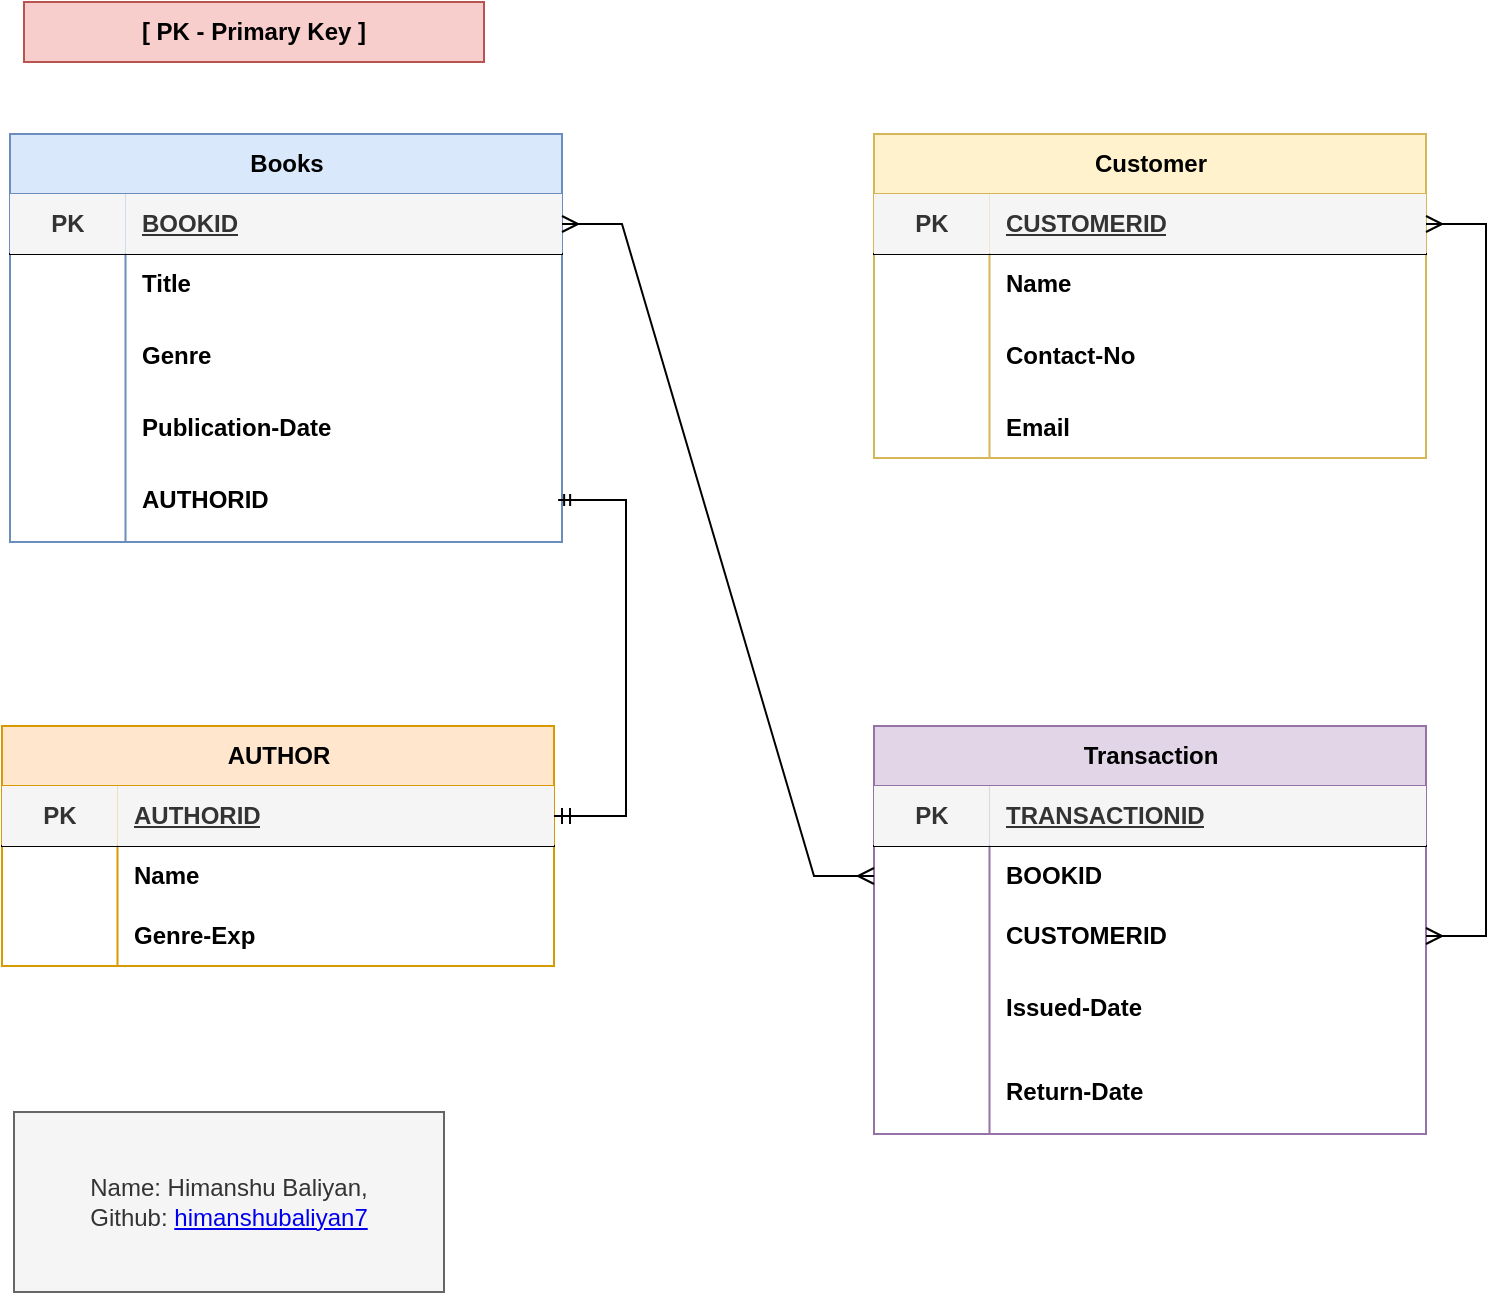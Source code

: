 <mxfile version="26.0.7">
  <diagram id="R2lEEEUBdFMjLlhIrx00" name="Page-1">
    <mxGraphModel dx="1434" dy="744" grid="0" gridSize="10" guides="0" tooltips="1" connect="1" arrows="1" fold="1" page="1" pageScale="1" pageWidth="850" pageHeight="1100" math="0" shadow="0" extFonts="Permanent Marker^https://fonts.googleapis.com/css?family=Permanent+Marker">
      <root>
        <mxCell id="0" />
        <mxCell id="1" parent="0" />
        <mxCell id="bwq9uwPWmGqGHJP2y-rf-1" value="Books" style="shape=table;startSize=30;container=1;collapsible=1;childLayout=tableLayout;fixedRows=1;rowLines=0;fontStyle=1;align=center;resizeLast=1;html=1;fillColor=#dae8fc;strokeColor=#6c8ebf;" parent="1" vertex="1">
          <mxGeometry x="35" y="99" width="276" height="204" as="geometry" />
        </mxCell>
        <mxCell id="bwq9uwPWmGqGHJP2y-rf-2" value="" style="shape=tableRow;horizontal=0;startSize=0;swimlaneHead=0;swimlaneBody=0;fillColor=none;collapsible=0;dropTarget=0;points=[[0,0.5],[1,0.5]];portConstraint=eastwest;top=0;left=0;right=0;bottom=1;" parent="bwq9uwPWmGqGHJP2y-rf-1" vertex="1">
          <mxGeometry y="30" width="276" height="30" as="geometry" />
        </mxCell>
        <mxCell id="bwq9uwPWmGqGHJP2y-rf-3" value="PK" style="shape=partialRectangle;connectable=0;fillColor=#f5f5f5;top=0;left=0;bottom=0;right=0;fontStyle=1;overflow=hidden;whiteSpace=wrap;html=1;fontColor=#333333;strokeColor=#666666;" parent="bwq9uwPWmGqGHJP2y-rf-2" vertex="1">
          <mxGeometry width="57.75" height="30" as="geometry">
            <mxRectangle width="57.75" height="30" as="alternateBounds" />
          </mxGeometry>
        </mxCell>
        <mxCell id="bwq9uwPWmGqGHJP2y-rf-4" value="BOOKID" style="shape=partialRectangle;connectable=0;fillColor=#f5f5f5;top=0;left=0;bottom=0;right=0;align=left;spacingLeft=6;fontStyle=5;overflow=hidden;whiteSpace=wrap;html=1;fontColor=#333333;strokeColor=#666666;" parent="bwq9uwPWmGqGHJP2y-rf-2" vertex="1">
          <mxGeometry x="57.75" width="218.25" height="30" as="geometry">
            <mxRectangle width="218.25" height="30" as="alternateBounds" />
          </mxGeometry>
        </mxCell>
        <mxCell id="bwq9uwPWmGqGHJP2y-rf-5" value="" style="shape=tableRow;horizontal=0;startSize=0;swimlaneHead=0;swimlaneBody=0;fillColor=none;collapsible=0;dropTarget=0;points=[[0,0.5],[1,0.5]];portConstraint=eastwest;top=0;left=0;right=0;bottom=0;" parent="bwq9uwPWmGqGHJP2y-rf-1" vertex="1">
          <mxGeometry y="60" width="276" height="30" as="geometry" />
        </mxCell>
        <mxCell id="bwq9uwPWmGqGHJP2y-rf-6" value="" style="shape=partialRectangle;connectable=0;fillColor=none;top=0;left=0;bottom=0;right=0;editable=1;overflow=hidden;whiteSpace=wrap;html=1;" parent="bwq9uwPWmGqGHJP2y-rf-5" vertex="1">
          <mxGeometry width="57.75" height="30" as="geometry">
            <mxRectangle width="57.75" height="30" as="alternateBounds" />
          </mxGeometry>
        </mxCell>
        <mxCell id="bwq9uwPWmGqGHJP2y-rf-7" value="&lt;b&gt;Title&lt;/b&gt;" style="shape=partialRectangle;connectable=0;fillColor=none;top=0;left=0;bottom=0;right=0;align=left;spacingLeft=6;overflow=hidden;whiteSpace=wrap;html=1;" parent="bwq9uwPWmGqGHJP2y-rf-5" vertex="1">
          <mxGeometry x="57.75" width="218.25" height="30" as="geometry">
            <mxRectangle width="218.25" height="30" as="alternateBounds" />
          </mxGeometry>
        </mxCell>
        <mxCell id="bwq9uwPWmGqGHJP2y-rf-11" value="" style="shape=tableRow;horizontal=0;startSize=0;swimlaneHead=0;swimlaneBody=0;fillColor=none;collapsible=0;dropTarget=0;points=[[0,0.5],[1,0.5]];portConstraint=eastwest;top=0;left=0;right=0;bottom=0;" parent="bwq9uwPWmGqGHJP2y-rf-1" vertex="1">
          <mxGeometry y="90" width="276" height="42" as="geometry" />
        </mxCell>
        <mxCell id="bwq9uwPWmGqGHJP2y-rf-12" value="" style="shape=partialRectangle;connectable=0;fillColor=none;top=0;left=0;bottom=0;right=0;editable=1;overflow=hidden;whiteSpace=wrap;html=1;" parent="bwq9uwPWmGqGHJP2y-rf-11" vertex="1">
          <mxGeometry width="57.75" height="42" as="geometry">
            <mxRectangle width="57.75" height="42" as="alternateBounds" />
          </mxGeometry>
        </mxCell>
        <mxCell id="bwq9uwPWmGqGHJP2y-rf-13" value="&lt;b&gt;Genre&lt;/b&gt;" style="shape=partialRectangle;connectable=0;fillColor=none;top=0;left=0;bottom=0;right=0;align=left;spacingLeft=6;overflow=hidden;whiteSpace=wrap;html=1;" parent="bwq9uwPWmGqGHJP2y-rf-11" vertex="1">
          <mxGeometry x="57.75" width="218.25" height="42" as="geometry">
            <mxRectangle width="218.25" height="42" as="alternateBounds" />
          </mxGeometry>
        </mxCell>
        <mxCell id="bwq9uwPWmGqGHJP2y-rf-8" value="" style="shape=tableRow;horizontal=0;startSize=0;swimlaneHead=0;swimlaneBody=0;fillColor=none;collapsible=0;dropTarget=0;points=[[0,0.5],[1,0.5]];portConstraint=eastwest;top=0;left=0;right=0;bottom=0;" parent="bwq9uwPWmGqGHJP2y-rf-1" vertex="1">
          <mxGeometry y="132" width="276" height="30" as="geometry" />
        </mxCell>
        <mxCell id="bwq9uwPWmGqGHJP2y-rf-9" value="" style="shape=partialRectangle;connectable=0;fillColor=none;top=0;left=0;bottom=0;right=0;editable=1;overflow=hidden;whiteSpace=wrap;html=1;" parent="bwq9uwPWmGqGHJP2y-rf-8" vertex="1">
          <mxGeometry width="57.75" height="30" as="geometry">
            <mxRectangle width="57.75" height="30" as="alternateBounds" />
          </mxGeometry>
        </mxCell>
        <mxCell id="bwq9uwPWmGqGHJP2y-rf-10" value="&lt;b&gt;Publication-Date&lt;/b&gt;" style="shape=partialRectangle;connectable=0;fillColor=none;top=0;left=0;bottom=0;right=0;align=left;spacingLeft=6;overflow=hidden;whiteSpace=wrap;html=1;" parent="bwq9uwPWmGqGHJP2y-rf-8" vertex="1">
          <mxGeometry x="57.75" width="218.25" height="30" as="geometry">
            <mxRectangle width="218.25" height="30" as="alternateBounds" />
          </mxGeometry>
        </mxCell>
        <mxCell id="bwq9uwPWmGqGHJP2y-rf-20" value="" style="shape=tableRow;horizontal=0;startSize=0;swimlaneHead=0;swimlaneBody=0;fillColor=none;collapsible=0;dropTarget=0;points=[[0,0.5],[1,0.5]];portConstraint=eastwest;top=0;left=0;right=0;bottom=0;" parent="bwq9uwPWmGqGHJP2y-rf-1" vertex="1">
          <mxGeometry y="162" width="276" height="42" as="geometry" />
        </mxCell>
        <mxCell id="bwq9uwPWmGqGHJP2y-rf-21" value="" style="shape=partialRectangle;connectable=0;fillColor=none;top=0;left=0;bottom=0;right=0;editable=1;overflow=hidden;whiteSpace=wrap;html=1;" parent="bwq9uwPWmGqGHJP2y-rf-20" vertex="1">
          <mxGeometry width="57.75" height="42" as="geometry">
            <mxRectangle width="57.75" height="42" as="alternateBounds" />
          </mxGeometry>
        </mxCell>
        <mxCell id="bwq9uwPWmGqGHJP2y-rf-22" value="&lt;b&gt;AUTHORID&lt;/b&gt;" style="shape=partialRectangle;connectable=0;fillColor=none;top=0;left=0;bottom=0;right=0;align=left;spacingLeft=6;overflow=hidden;whiteSpace=wrap;html=1;" parent="bwq9uwPWmGqGHJP2y-rf-20" vertex="1">
          <mxGeometry x="57.75" width="218.25" height="42" as="geometry">
            <mxRectangle width="218.25" height="42" as="alternateBounds" />
          </mxGeometry>
        </mxCell>
        <mxCell id="bwq9uwPWmGqGHJP2y-rf-23" value="AUTHOR" style="shape=table;startSize=30;container=1;collapsible=1;childLayout=tableLayout;fixedRows=1;rowLines=0;fontStyle=1;align=center;resizeLast=1;html=1;fillColor=#ffe6cc;strokeColor=#d79b00;" parent="1" vertex="1">
          <mxGeometry x="31" y="395" width="276" height="120" as="geometry" />
        </mxCell>
        <mxCell id="bwq9uwPWmGqGHJP2y-rf-24" value="" style="shape=tableRow;horizontal=0;startSize=0;swimlaneHead=0;swimlaneBody=0;fillColor=none;collapsible=0;dropTarget=0;points=[[0,0.5],[1,0.5]];portConstraint=eastwest;top=0;left=0;right=0;bottom=1;" parent="bwq9uwPWmGqGHJP2y-rf-23" vertex="1">
          <mxGeometry y="30" width="276" height="30" as="geometry" />
        </mxCell>
        <mxCell id="bwq9uwPWmGqGHJP2y-rf-25" value="PK" style="shape=partialRectangle;connectable=0;fillColor=#f5f5f5;top=0;left=0;bottom=0;right=0;fontStyle=1;overflow=hidden;whiteSpace=wrap;html=1;fontColor=#333333;strokeColor=#666666;" parent="bwq9uwPWmGqGHJP2y-rf-24" vertex="1">
          <mxGeometry width="57.75" height="30" as="geometry">
            <mxRectangle width="57.75" height="30" as="alternateBounds" />
          </mxGeometry>
        </mxCell>
        <mxCell id="bwq9uwPWmGqGHJP2y-rf-26" value="&lt;b&gt;AUTHORID&lt;/b&gt;" style="shape=partialRectangle;connectable=0;fillColor=#f5f5f5;top=0;left=0;bottom=0;right=0;align=left;spacingLeft=6;fontStyle=5;overflow=hidden;whiteSpace=wrap;html=1;fontColor=#333333;strokeColor=#666666;" parent="bwq9uwPWmGqGHJP2y-rf-24" vertex="1">
          <mxGeometry x="57.75" width="218.25" height="30" as="geometry">
            <mxRectangle width="218.25" height="30" as="alternateBounds" />
          </mxGeometry>
        </mxCell>
        <mxCell id="bwq9uwPWmGqGHJP2y-rf-27" value="" style="shape=tableRow;horizontal=0;startSize=0;swimlaneHead=0;swimlaneBody=0;fillColor=none;collapsible=0;dropTarget=0;points=[[0,0.5],[1,0.5]];portConstraint=eastwest;top=0;left=0;right=0;bottom=0;" parent="bwq9uwPWmGqGHJP2y-rf-23" vertex="1">
          <mxGeometry y="60" width="276" height="30" as="geometry" />
        </mxCell>
        <mxCell id="bwq9uwPWmGqGHJP2y-rf-28" value="" style="shape=partialRectangle;connectable=0;fillColor=none;top=0;left=0;bottom=0;right=0;editable=1;overflow=hidden;whiteSpace=wrap;html=1;" parent="bwq9uwPWmGqGHJP2y-rf-27" vertex="1">
          <mxGeometry width="57.75" height="30" as="geometry">
            <mxRectangle width="57.75" height="30" as="alternateBounds" />
          </mxGeometry>
        </mxCell>
        <mxCell id="bwq9uwPWmGqGHJP2y-rf-29" value="&lt;b&gt;Name&lt;/b&gt;" style="shape=partialRectangle;connectable=0;fillColor=none;top=0;left=0;bottom=0;right=0;align=left;spacingLeft=6;overflow=hidden;whiteSpace=wrap;html=1;" parent="bwq9uwPWmGqGHJP2y-rf-27" vertex="1">
          <mxGeometry x="57.75" width="218.25" height="30" as="geometry">
            <mxRectangle width="218.25" height="30" as="alternateBounds" />
          </mxGeometry>
        </mxCell>
        <mxCell id="bwq9uwPWmGqGHJP2y-rf-30" value="" style="shape=tableRow;horizontal=0;startSize=0;swimlaneHead=0;swimlaneBody=0;fillColor=none;collapsible=0;dropTarget=0;points=[[0,0.5],[1,0.5]];portConstraint=eastwest;top=0;left=0;right=0;bottom=0;" parent="bwq9uwPWmGqGHJP2y-rf-23" vertex="1">
          <mxGeometry y="90" width="276" height="30" as="geometry" />
        </mxCell>
        <mxCell id="bwq9uwPWmGqGHJP2y-rf-31" value="" style="shape=partialRectangle;connectable=0;fillColor=none;top=0;left=0;bottom=0;right=0;editable=1;overflow=hidden;whiteSpace=wrap;html=1;" parent="bwq9uwPWmGqGHJP2y-rf-30" vertex="1">
          <mxGeometry width="57.75" height="30" as="geometry">
            <mxRectangle width="57.75" height="30" as="alternateBounds" />
          </mxGeometry>
        </mxCell>
        <mxCell id="bwq9uwPWmGqGHJP2y-rf-32" value="&lt;b&gt;Genre-Exp&lt;/b&gt;" style="shape=partialRectangle;connectable=0;fillColor=none;top=0;left=0;bottom=0;right=0;align=left;spacingLeft=6;overflow=hidden;whiteSpace=wrap;html=1;" parent="bwq9uwPWmGqGHJP2y-rf-30" vertex="1">
          <mxGeometry x="57.75" width="218.25" height="30" as="geometry">
            <mxRectangle width="218.25" height="30" as="alternateBounds" />
          </mxGeometry>
        </mxCell>
        <mxCell id="bwq9uwPWmGqGHJP2y-rf-39" value="Customer" style="shape=table;startSize=30;container=1;collapsible=1;childLayout=tableLayout;fixedRows=1;rowLines=0;fontStyle=1;align=center;resizeLast=1;html=1;fillColor=#fff2cc;strokeColor=#d6b656;" parent="1" vertex="1">
          <mxGeometry x="467" y="99" width="276" height="162" as="geometry" />
        </mxCell>
        <mxCell id="bwq9uwPWmGqGHJP2y-rf-40" value="" style="shape=tableRow;horizontal=0;startSize=0;swimlaneHead=0;swimlaneBody=0;fillColor=none;collapsible=0;dropTarget=0;points=[[0,0.5],[1,0.5]];portConstraint=eastwest;top=0;left=0;right=0;bottom=1;" parent="bwq9uwPWmGqGHJP2y-rf-39" vertex="1">
          <mxGeometry y="30" width="276" height="30" as="geometry" />
        </mxCell>
        <mxCell id="bwq9uwPWmGqGHJP2y-rf-41" value="PK" style="shape=partialRectangle;connectable=0;fillColor=#f5f5f5;top=0;left=0;bottom=0;right=0;fontStyle=1;overflow=hidden;whiteSpace=wrap;html=1;fontColor=#333333;strokeColor=#666666;" parent="bwq9uwPWmGqGHJP2y-rf-40" vertex="1">
          <mxGeometry width="57.75" height="30" as="geometry">
            <mxRectangle width="57.75" height="30" as="alternateBounds" />
          </mxGeometry>
        </mxCell>
        <mxCell id="bwq9uwPWmGqGHJP2y-rf-42" value="CUSTOMERID" style="shape=partialRectangle;connectable=0;fillColor=#f5f5f5;top=0;left=0;bottom=0;right=0;align=left;spacingLeft=6;fontStyle=5;overflow=hidden;whiteSpace=wrap;html=1;fontColor=#333333;strokeColor=#666666;" parent="bwq9uwPWmGqGHJP2y-rf-40" vertex="1">
          <mxGeometry x="57.75" width="218.25" height="30" as="geometry">
            <mxRectangle width="218.25" height="30" as="alternateBounds" />
          </mxGeometry>
        </mxCell>
        <mxCell id="bwq9uwPWmGqGHJP2y-rf-43" value="" style="shape=tableRow;horizontal=0;startSize=0;swimlaneHead=0;swimlaneBody=0;fillColor=none;collapsible=0;dropTarget=0;points=[[0,0.5],[1,0.5]];portConstraint=eastwest;top=0;left=0;right=0;bottom=0;" parent="bwq9uwPWmGqGHJP2y-rf-39" vertex="1">
          <mxGeometry y="60" width="276" height="30" as="geometry" />
        </mxCell>
        <mxCell id="bwq9uwPWmGqGHJP2y-rf-44" value="" style="shape=partialRectangle;connectable=0;fillColor=none;top=0;left=0;bottom=0;right=0;editable=1;overflow=hidden;whiteSpace=wrap;html=1;" parent="bwq9uwPWmGqGHJP2y-rf-43" vertex="1">
          <mxGeometry width="57.75" height="30" as="geometry">
            <mxRectangle width="57.75" height="30" as="alternateBounds" />
          </mxGeometry>
        </mxCell>
        <mxCell id="bwq9uwPWmGqGHJP2y-rf-45" value="&lt;b&gt;Name&lt;/b&gt;" style="shape=partialRectangle;connectable=0;fillColor=none;top=0;left=0;bottom=0;right=0;align=left;spacingLeft=6;overflow=hidden;whiteSpace=wrap;html=1;" parent="bwq9uwPWmGqGHJP2y-rf-43" vertex="1">
          <mxGeometry x="57.75" width="218.25" height="30" as="geometry">
            <mxRectangle width="218.25" height="30" as="alternateBounds" />
          </mxGeometry>
        </mxCell>
        <mxCell id="bwq9uwPWmGqGHJP2y-rf-49" value="" style="shape=tableRow;horizontal=0;startSize=0;swimlaneHead=0;swimlaneBody=0;fillColor=none;collapsible=0;dropTarget=0;points=[[0,0.5],[1,0.5]];portConstraint=eastwest;top=0;left=0;right=0;bottom=0;" parent="bwq9uwPWmGqGHJP2y-rf-39" vertex="1">
          <mxGeometry y="90" width="276" height="42" as="geometry" />
        </mxCell>
        <mxCell id="bwq9uwPWmGqGHJP2y-rf-50" value="" style="shape=partialRectangle;connectable=0;fillColor=none;top=0;left=0;bottom=0;right=0;editable=1;overflow=hidden;whiteSpace=wrap;html=1;" parent="bwq9uwPWmGqGHJP2y-rf-49" vertex="1">
          <mxGeometry width="57.75" height="42" as="geometry">
            <mxRectangle width="57.75" height="42" as="alternateBounds" />
          </mxGeometry>
        </mxCell>
        <mxCell id="bwq9uwPWmGqGHJP2y-rf-51" value="&lt;b&gt;Contact-No&lt;/b&gt;" style="shape=partialRectangle;connectable=0;fillColor=none;top=0;left=0;bottom=0;right=0;align=left;spacingLeft=6;overflow=hidden;whiteSpace=wrap;html=1;" parent="bwq9uwPWmGqGHJP2y-rf-49" vertex="1">
          <mxGeometry x="57.75" width="218.25" height="42" as="geometry">
            <mxRectangle width="218.25" height="42" as="alternateBounds" />
          </mxGeometry>
        </mxCell>
        <mxCell id="bwq9uwPWmGqGHJP2y-rf-46" value="" style="shape=tableRow;horizontal=0;startSize=0;swimlaneHead=0;swimlaneBody=0;fillColor=none;collapsible=0;dropTarget=0;points=[[0,0.5],[1,0.5]];portConstraint=eastwest;top=0;left=0;right=0;bottom=0;" parent="bwq9uwPWmGqGHJP2y-rf-39" vertex="1">
          <mxGeometry y="132" width="276" height="30" as="geometry" />
        </mxCell>
        <mxCell id="bwq9uwPWmGqGHJP2y-rf-47" value="" style="shape=partialRectangle;connectable=0;fillColor=none;top=0;left=0;bottom=0;right=0;editable=1;overflow=hidden;whiteSpace=wrap;html=1;" parent="bwq9uwPWmGqGHJP2y-rf-46" vertex="1">
          <mxGeometry width="57.75" height="30" as="geometry">
            <mxRectangle width="57.75" height="30" as="alternateBounds" />
          </mxGeometry>
        </mxCell>
        <mxCell id="bwq9uwPWmGqGHJP2y-rf-48" value="&lt;b&gt;Email&lt;/b&gt;" style="shape=partialRectangle;connectable=0;fillColor=none;top=0;left=0;bottom=0;right=0;align=left;spacingLeft=6;overflow=hidden;whiteSpace=wrap;html=1;" parent="bwq9uwPWmGqGHJP2y-rf-46" vertex="1">
          <mxGeometry x="57.75" width="218.25" height="30" as="geometry">
            <mxRectangle width="218.25" height="30" as="alternateBounds" />
          </mxGeometry>
        </mxCell>
        <mxCell id="bwq9uwPWmGqGHJP2y-rf-55" value="Transaction" style="shape=table;startSize=30;container=1;collapsible=1;childLayout=tableLayout;fixedRows=1;rowLines=0;fontStyle=1;align=center;resizeLast=1;html=1;fillColor=#e1d5e7;strokeColor=#9673a6;" parent="1" vertex="1">
          <mxGeometry x="467" y="395" width="276" height="204" as="geometry" />
        </mxCell>
        <mxCell id="bwq9uwPWmGqGHJP2y-rf-56" value="" style="shape=tableRow;horizontal=0;startSize=0;swimlaneHead=0;swimlaneBody=0;fillColor=none;collapsible=0;dropTarget=0;points=[[0,0.5],[1,0.5]];portConstraint=eastwest;top=0;left=0;right=0;bottom=1;" parent="bwq9uwPWmGqGHJP2y-rf-55" vertex="1">
          <mxGeometry y="30" width="276" height="30" as="geometry" />
        </mxCell>
        <mxCell id="bwq9uwPWmGqGHJP2y-rf-57" value="PK" style="shape=partialRectangle;connectable=0;fillColor=#f5f5f5;top=0;left=0;bottom=0;right=0;fontStyle=1;overflow=hidden;whiteSpace=wrap;html=1;fontColor=#333333;strokeColor=#666666;" parent="bwq9uwPWmGqGHJP2y-rf-56" vertex="1">
          <mxGeometry width="57.75" height="30" as="geometry">
            <mxRectangle width="57.75" height="30" as="alternateBounds" />
          </mxGeometry>
        </mxCell>
        <mxCell id="bwq9uwPWmGqGHJP2y-rf-58" value="TRANSACTIONID" style="shape=partialRectangle;connectable=0;fillColor=#f5f5f5;top=0;left=0;bottom=0;right=0;align=left;spacingLeft=6;fontStyle=5;overflow=hidden;whiteSpace=wrap;html=1;fontColor=#333333;strokeColor=#666666;" parent="bwq9uwPWmGqGHJP2y-rf-56" vertex="1">
          <mxGeometry x="57.75" width="218.25" height="30" as="geometry">
            <mxRectangle width="218.25" height="30" as="alternateBounds" />
          </mxGeometry>
        </mxCell>
        <mxCell id="bwq9uwPWmGqGHJP2y-rf-59" value="" style="shape=tableRow;horizontal=0;startSize=0;swimlaneHead=0;swimlaneBody=0;fillColor=none;collapsible=0;dropTarget=0;points=[[0,0.5],[1,0.5]];portConstraint=eastwest;top=0;left=0;right=0;bottom=0;" parent="bwq9uwPWmGqGHJP2y-rf-55" vertex="1">
          <mxGeometry y="60" width="276" height="30" as="geometry" />
        </mxCell>
        <mxCell id="bwq9uwPWmGqGHJP2y-rf-60" value="" style="shape=partialRectangle;connectable=0;fillColor=none;top=0;left=0;bottom=0;right=0;editable=1;overflow=hidden;whiteSpace=wrap;html=1;" parent="bwq9uwPWmGqGHJP2y-rf-59" vertex="1">
          <mxGeometry width="57.75" height="30" as="geometry">
            <mxRectangle width="57.75" height="30" as="alternateBounds" />
          </mxGeometry>
        </mxCell>
        <mxCell id="bwq9uwPWmGqGHJP2y-rf-61" value="&lt;b&gt;BOOKID&lt;/b&gt;" style="shape=partialRectangle;connectable=0;fillColor=none;top=0;left=0;bottom=0;right=0;align=left;spacingLeft=6;overflow=hidden;whiteSpace=wrap;html=1;" parent="bwq9uwPWmGqGHJP2y-rf-59" vertex="1">
          <mxGeometry x="57.75" width="218.25" height="30" as="geometry">
            <mxRectangle width="218.25" height="30" as="alternateBounds" />
          </mxGeometry>
        </mxCell>
        <mxCell id="bwq9uwPWmGqGHJP2y-rf-62" value="" style="shape=tableRow;horizontal=0;startSize=0;swimlaneHead=0;swimlaneBody=0;fillColor=none;collapsible=0;dropTarget=0;points=[[0,0.5],[1,0.5]];portConstraint=eastwest;top=0;left=0;right=0;bottom=0;" parent="bwq9uwPWmGqGHJP2y-rf-55" vertex="1">
          <mxGeometry y="90" width="276" height="30" as="geometry" />
        </mxCell>
        <mxCell id="bwq9uwPWmGqGHJP2y-rf-63" value="" style="shape=partialRectangle;connectable=0;fillColor=none;top=0;left=0;bottom=0;right=0;editable=1;overflow=hidden;whiteSpace=wrap;html=1;" parent="bwq9uwPWmGqGHJP2y-rf-62" vertex="1">
          <mxGeometry width="57.75" height="30" as="geometry">
            <mxRectangle width="57.75" height="30" as="alternateBounds" />
          </mxGeometry>
        </mxCell>
        <mxCell id="bwq9uwPWmGqGHJP2y-rf-64" value="&lt;b&gt;CUSTOMERID&lt;/b&gt;" style="shape=partialRectangle;connectable=0;fillColor=none;top=0;left=0;bottom=0;right=0;align=left;spacingLeft=6;overflow=hidden;whiteSpace=wrap;html=1;" parent="bwq9uwPWmGqGHJP2y-rf-62" vertex="1">
          <mxGeometry x="57.75" width="218.25" height="30" as="geometry">
            <mxRectangle width="218.25" height="30" as="alternateBounds" />
          </mxGeometry>
        </mxCell>
        <mxCell id="bwq9uwPWmGqGHJP2y-rf-65" value="" style="shape=tableRow;horizontal=0;startSize=0;swimlaneHead=0;swimlaneBody=0;fillColor=none;collapsible=0;dropTarget=0;points=[[0,0.5],[1,0.5]];portConstraint=eastwest;top=0;left=0;right=0;bottom=0;" parent="bwq9uwPWmGqGHJP2y-rf-55" vertex="1">
          <mxGeometry y="120" width="276" height="42" as="geometry" />
        </mxCell>
        <mxCell id="bwq9uwPWmGqGHJP2y-rf-66" value="" style="shape=partialRectangle;connectable=0;fillColor=none;top=0;left=0;bottom=0;right=0;editable=1;overflow=hidden;whiteSpace=wrap;html=1;" parent="bwq9uwPWmGqGHJP2y-rf-65" vertex="1">
          <mxGeometry width="57.75" height="42" as="geometry">
            <mxRectangle width="57.75" height="42" as="alternateBounds" />
          </mxGeometry>
        </mxCell>
        <mxCell id="bwq9uwPWmGqGHJP2y-rf-67" value="&lt;b&gt;Issued-Date&lt;/b&gt;" style="shape=partialRectangle;connectable=0;fillColor=none;top=0;left=0;bottom=0;right=0;align=left;spacingLeft=6;overflow=hidden;whiteSpace=wrap;html=1;" parent="bwq9uwPWmGqGHJP2y-rf-65" vertex="1">
          <mxGeometry x="57.75" width="218.25" height="42" as="geometry">
            <mxRectangle width="218.25" height="42" as="alternateBounds" />
          </mxGeometry>
        </mxCell>
        <mxCell id="bwq9uwPWmGqGHJP2y-rf-68" value="" style="shape=tableRow;horizontal=0;startSize=0;swimlaneHead=0;swimlaneBody=0;fillColor=none;collapsible=0;dropTarget=0;points=[[0,0.5],[1,0.5]];portConstraint=eastwest;top=0;left=0;right=0;bottom=0;" parent="bwq9uwPWmGqGHJP2y-rf-55" vertex="1">
          <mxGeometry y="162" width="276" height="42" as="geometry" />
        </mxCell>
        <mxCell id="bwq9uwPWmGqGHJP2y-rf-69" value="" style="shape=partialRectangle;connectable=0;fillColor=none;top=0;left=0;bottom=0;right=0;editable=1;overflow=hidden;whiteSpace=wrap;html=1;" parent="bwq9uwPWmGqGHJP2y-rf-68" vertex="1">
          <mxGeometry width="57.75" height="42" as="geometry">
            <mxRectangle width="57.75" height="42" as="alternateBounds" />
          </mxGeometry>
        </mxCell>
        <mxCell id="bwq9uwPWmGqGHJP2y-rf-70" value="&lt;b&gt;Return-Date&lt;/b&gt;" style="shape=partialRectangle;connectable=0;fillColor=none;top=0;left=0;bottom=0;right=0;align=left;spacingLeft=6;overflow=hidden;whiteSpace=wrap;html=1;" parent="bwq9uwPWmGqGHJP2y-rf-68" vertex="1">
          <mxGeometry x="57.75" width="218.25" height="42" as="geometry">
            <mxRectangle width="218.25" height="42" as="alternateBounds" />
          </mxGeometry>
        </mxCell>
        <mxCell id="bwq9uwPWmGqGHJP2y-rf-82" value="&lt;b&gt;[ PK - Primary Key ]&lt;/b&gt;" style="text;html=1;align=center;verticalAlign=middle;whiteSpace=wrap;rounded=0;fillColor=#f8cecc;strokeColor=#b85450;" parent="1" vertex="1">
          <mxGeometry x="42" y="33" width="230" height="30" as="geometry" />
        </mxCell>
        <mxCell id="bwq9uwPWmGqGHJP2y-rf-86" value="" style="edgeStyle=entityRelationEdgeStyle;fontSize=12;html=1;endArrow=ERmany;startArrow=ERmany;rounded=0;exitX=1;exitY=0.5;exitDx=0;exitDy=0;entryX=0;entryY=0.5;entryDx=0;entryDy=0;" parent="1" source="bwq9uwPWmGqGHJP2y-rf-2" target="bwq9uwPWmGqGHJP2y-rf-59" edge="1">
          <mxGeometry width="100" height="100" relative="1" as="geometry">
            <mxPoint x="336" y="179" as="sourcePoint" />
            <mxPoint x="393" y="304" as="targetPoint" />
          </mxGeometry>
        </mxCell>
        <mxCell id="bwq9uwPWmGqGHJP2y-rf-87" value="" style="edgeStyle=entityRelationEdgeStyle;fontSize=12;html=1;endArrow=ERmany;startArrow=ERmany;rounded=0;exitX=1;exitY=0.5;exitDx=0;exitDy=0;entryX=1;entryY=0.5;entryDx=0;entryDy=0;" parent="1" source="bwq9uwPWmGqGHJP2y-rf-40" target="bwq9uwPWmGqGHJP2y-rf-62" edge="1">
          <mxGeometry width="100" height="100" relative="1" as="geometry">
            <mxPoint x="557" y="315" as="sourcePoint" />
            <mxPoint x="813" y="486" as="targetPoint" />
          </mxGeometry>
        </mxCell>
        <mxCell id="bwq9uwPWmGqGHJP2y-rf-88" value="" style="fontSize=12;html=1;endArrow=ERmandOne;startArrow=ERmandOne;rounded=0;exitX=1;exitY=0.5;exitDx=0;exitDy=0;endSize=4;edgeStyle=orthogonalEdgeStyle;entryX=0.993;entryY=0.5;entryDx=0;entryDy=0;entryPerimeter=0;" parent="1" source="bwq9uwPWmGqGHJP2y-rf-24" target="bwq9uwPWmGqGHJP2y-rf-20" edge="1">
          <mxGeometry width="100" height="100" relative="1" as="geometry">
            <mxPoint x="386" y="533" as="sourcePoint" />
            <mxPoint x="411" y="139" as="targetPoint" />
            <Array as="points">
              <mxPoint x="343" y="440" />
              <mxPoint x="343" y="282" />
            </Array>
          </mxGeometry>
        </mxCell>
        <mxCell id="_l4nf_JGyXh-0oA1Qkjv-1" value="Name: Himanshu Baliyan,&lt;div&gt;Github:&amp;nbsp;&lt;a href=&quot;https://github.com/himanshubaliyan7/agenixai-traning/tree/main/learning_modules/week-1-SQL&quot;&gt;himanshubaliyan7&lt;/a&gt;&lt;/div&gt;" style="text;html=1;align=center;verticalAlign=middle;whiteSpace=wrap;rounded=0;fillColor=#f5f5f5;fontColor=#333333;strokeColor=#666666;" vertex="1" parent="1">
          <mxGeometry x="37" y="588" width="215" height="90" as="geometry" />
        </mxCell>
      </root>
    </mxGraphModel>
  </diagram>
</mxfile>
